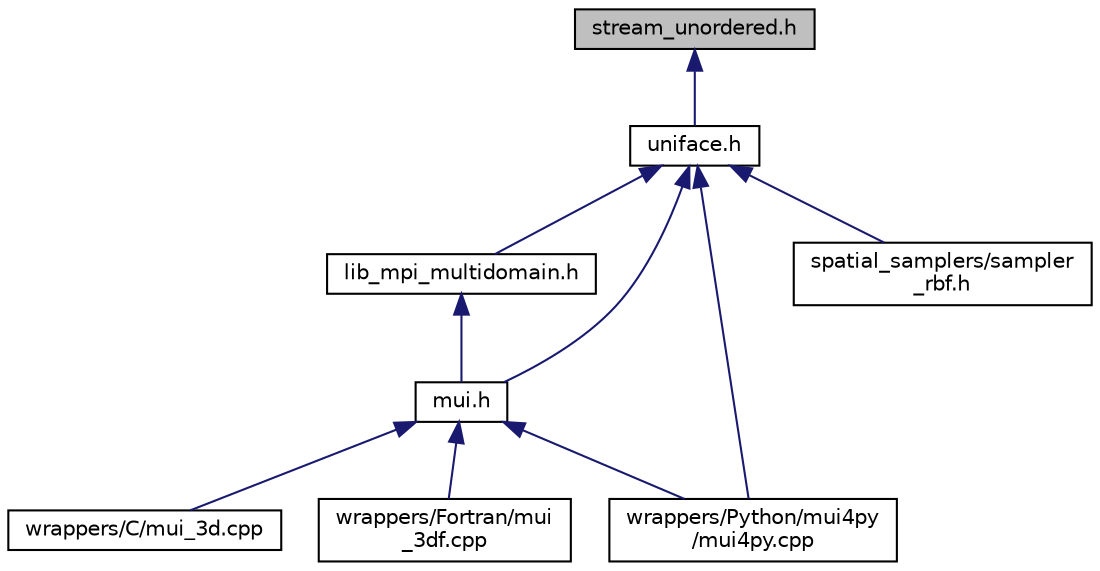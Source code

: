digraph "stream_unordered.h"
{
 // LATEX_PDF_SIZE
  edge [fontname="Helvetica",fontsize="10",labelfontname="Helvetica",labelfontsize="10"];
  node [fontname="Helvetica",fontsize="10",shape=record];
  Node1 [label="stream_unordered.h",height=0.2,width=0.4,color="black", fillcolor="grey75", style="filled", fontcolor="black",tooltip="Defines the stream in/out for the unordered std::unordered_map. data type."];
  Node1 -> Node2 [dir="back",color="midnightblue",fontsize="10",style="solid",fontname="Helvetica"];
  Node2 [label="uniface.h",height=0.2,width=0.4,color="black", fillcolor="white", style="filled",URL="$uniface_8h.html",tooltip="Provides the majority of the useful functionality for MUI, including all fetch, commit and push funct..."];
  Node2 -> Node3 [dir="back",color="midnightblue",fontsize="10",style="solid",fontname="Helvetica"];
  Node3 [label="lib_mpi_multidomain.h",height=0.2,width=0.4,color="black", fillcolor="white", style="filled",URL="$lib__mpi__multidomain_8h.html",tooltip="Provides helper functions for creating and synchronising multiple MUI interfaces for a single domain."];
  Node3 -> Node4 [dir="back",color="midnightblue",fontsize="10",style="solid",fontname="Helvetica"];
  Node4 [label="mui.h",height=0.2,width=0.4,color="black", fillcolor="white", style="filled",URL="$mui_8h.html",tooltip="The main header file for MUI. Usually the only file that needs to be included in order to integrate i..."];
  Node4 -> Node5 [dir="back",color="midnightblue",fontsize="10",style="solid",fontname="Helvetica"];
  Node5 [label="wrappers/C/mui_3d.cpp",height=0.2,width=0.4,color="black", fillcolor="white", style="filled",URL="$mui__3d_8cpp.html",tooltip=" "];
  Node4 -> Node6 [dir="back",color="midnightblue",fontsize="10",style="solid",fontname="Helvetica"];
  Node6 [label="wrappers/Fortran/mui\l_3df.cpp",height=0.2,width=0.4,color="black", fillcolor="white", style="filled",URL="$mui__3df_8cpp.html",tooltip=" "];
  Node4 -> Node7 [dir="back",color="midnightblue",fontsize="10",style="solid",fontname="Helvetica"];
  Node7 [label="wrappers/Python/mui4py\l/mui4py.cpp",height=0.2,width=0.4,color="black", fillcolor="white", style="filled",URL="$mui4py_8cpp.html",tooltip=" "];
  Node2 -> Node4 [dir="back",color="midnightblue",fontsize="10",style="solid",fontname="Helvetica"];
  Node2 -> Node8 [dir="back",color="midnightblue",fontsize="10",style="solid",fontname="Helvetica"];
  Node8 [label="spatial_samplers/sampler\l_rbf.h",height=0.2,width=0.4,color="black", fillcolor="white", style="filled",URL="$sampler__rbf_8h.html",tooltip="Spatial sampler using Gaussian Radial Basis Function interpolation."];
  Node2 -> Node7 [dir="back",color="midnightblue",fontsize="10",style="solid",fontname="Helvetica"];
}
